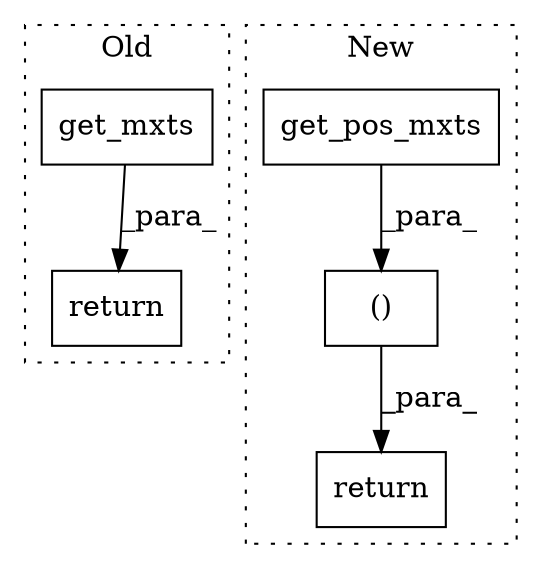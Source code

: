 digraph G {
subgraph cluster0 {
1 [label="get_mxts" a="32" s="24647" l="10" shape="box"];
4 [label="return" a="41" s="24633" l="7" shape="box"];
label = "Old";
style="dotted";
}
subgraph cluster1 {
2 [label="()" a="106" s="22190" l="51" shape="box"];
3 [label="get_pos_mxts" a="32" s="21687" l="14" shape="box"];
5 [label="return" a="41" s="22178" l="12" shape="box"];
label = "New";
style="dotted";
}
1 -> 4 [label="_para_"];
2 -> 5 [label="_para_"];
3 -> 2 [label="_para_"];
}